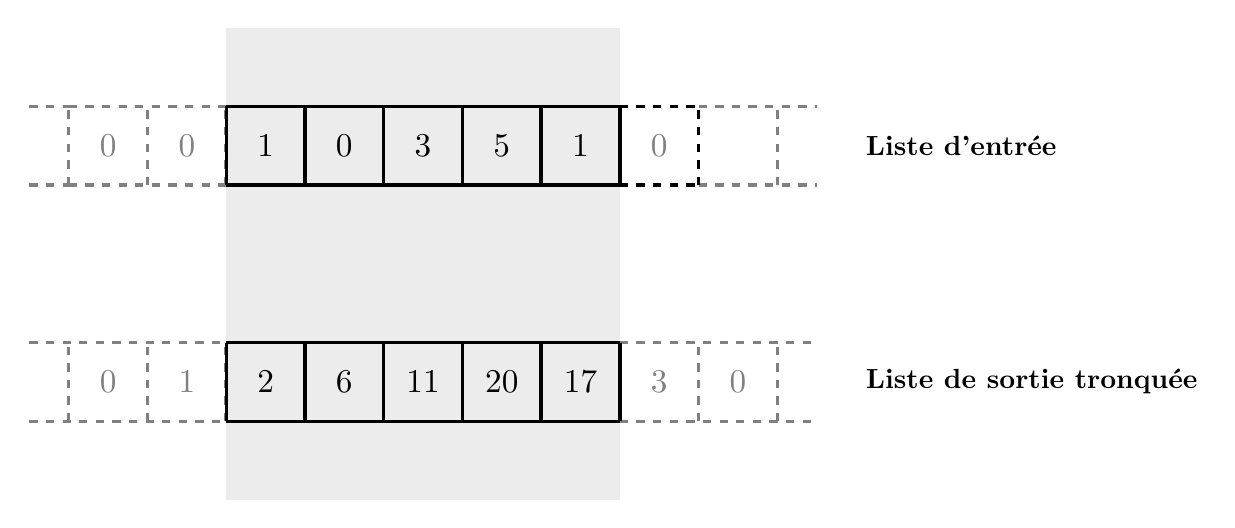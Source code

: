 \begin{tikzpicture}
\fill[gray!30,opacity=0.5] (0,-4) rectangle ++(5,6);

\begin{scope}
\draw[very thick,dashed,gray]  (-2.5,0) grid ++(0.5,1);
\draw[very thick,dashed,gray]  (-2,0) grid ++(2,1);
\node[scale=1.2,gray] at (-0.5,0.5) {$0$};
\node[scale=1.2,gray] at (-1.5,0.5) {$0$};

\draw[very thick,dashed,gray]  (6,0) grid ++(1.5,1);
\draw[very thick,dashed]  (5,0) grid ++(1,1);
\node[scale=1.2,gray] at (5.5,0.5) {$0$};


%\fill[blue!20] (1,0) rectangle ++(1,1);
\draw[very thick]  (0,0) grid ++(5,1);

\node[scale=1.2] at (0.5,0.5) {$1$};
\node[scale=1.2] at (1.5,0.5) {$0$};
\node[scale=1.2] at (2.5,0.5) {$3$};
\node[scale=1.2] at (3.5,0.5) {$5$};
\node[scale=1.2] at (4.5,0.5) {$1$};

\node[right] at (8,0.5){\bf Liste d'entrée};
\end{scope}


\begin{scope}[yshift=-3cm]
\draw[very thick,dashed,gray]  (-2.5,0) grid ++(2.5,1);
\draw[very thick,dashed,gray]  (5,0) grid ++(2.5,1);
\draw[very thick]  (0,0) grid ++(5,1);


\node[scale=1.2,gray] at (-1.5,0.5) {$0$};
\node[scale=1.2,gray] at (-0.5,0.5) {$1$};
\node[scale=1.2] at (0.5,0.5) {$2$};
\node[scale=1.2] at (1.5,0.5) {$6$};
\node[scale=1.2] at (2.5,0.5) {$11$};
\node[scale=1.2] at (3.5,0.5) {$20$};
\node[scale=1.2] at (4.5,0.5) {$17$};
\node[scale=1.2,gray] at (5.5,0.5) {$3$};
\node[scale=1.2,gray] at (6.5,0.5) {$0$};

\node[right] at (8,0.5){\bf Liste de sortie tronquée};
\end{scope}

\end{tikzpicture}